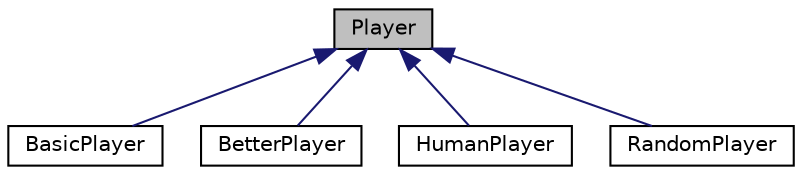 digraph "Player"
{
 // INTERACTIVE_SVG=YES
 // LATEX_PDF_SIZE
  edge [fontname="Helvetica",fontsize="10",labelfontname="Helvetica",labelfontsize="10"];
  node [fontname="Helvetica",fontsize="10",shape=record];
  Node1 [label="Player",height=0.2,width=0.4,color="black", fillcolor="grey75", style="filled", fontcolor="black",tooltip="Represents a human player in the poker game."];
  Node1 -> Node2 [dir="back",color="midnightblue",fontsize="10",style="solid",fontname="Helvetica"];
  Node2 [label="BasicPlayer",height=0.2,width=0.4,color="black", fillcolor="white", style="filled",URL="$class_basic_player.html",tooltip=" "];
  Node1 -> Node3 [dir="back",color="midnightblue",fontsize="10",style="solid",fontname="Helvetica"];
  Node3 [label="BetterPlayer",height=0.2,width=0.4,color="black", fillcolor="white", style="filled",URL="$class_better_player.html",tooltip=" "];
  Node1 -> Node4 [dir="back",color="midnightblue",fontsize="10",style="solid",fontname="Helvetica"];
  Node4 [label="HumanPlayer",height=0.2,width=0.4,color="black", fillcolor="white", style="filled",URL="$class_human_player.html",tooltip=" "];
  Node1 -> Node5 [dir="back",color="midnightblue",fontsize="10",style="solid",fontname="Helvetica"];
  Node5 [label="RandomPlayer",height=0.2,width=0.4,color="black", fillcolor="white", style="filled",URL="$class_random_player.html",tooltip=" "];
}
